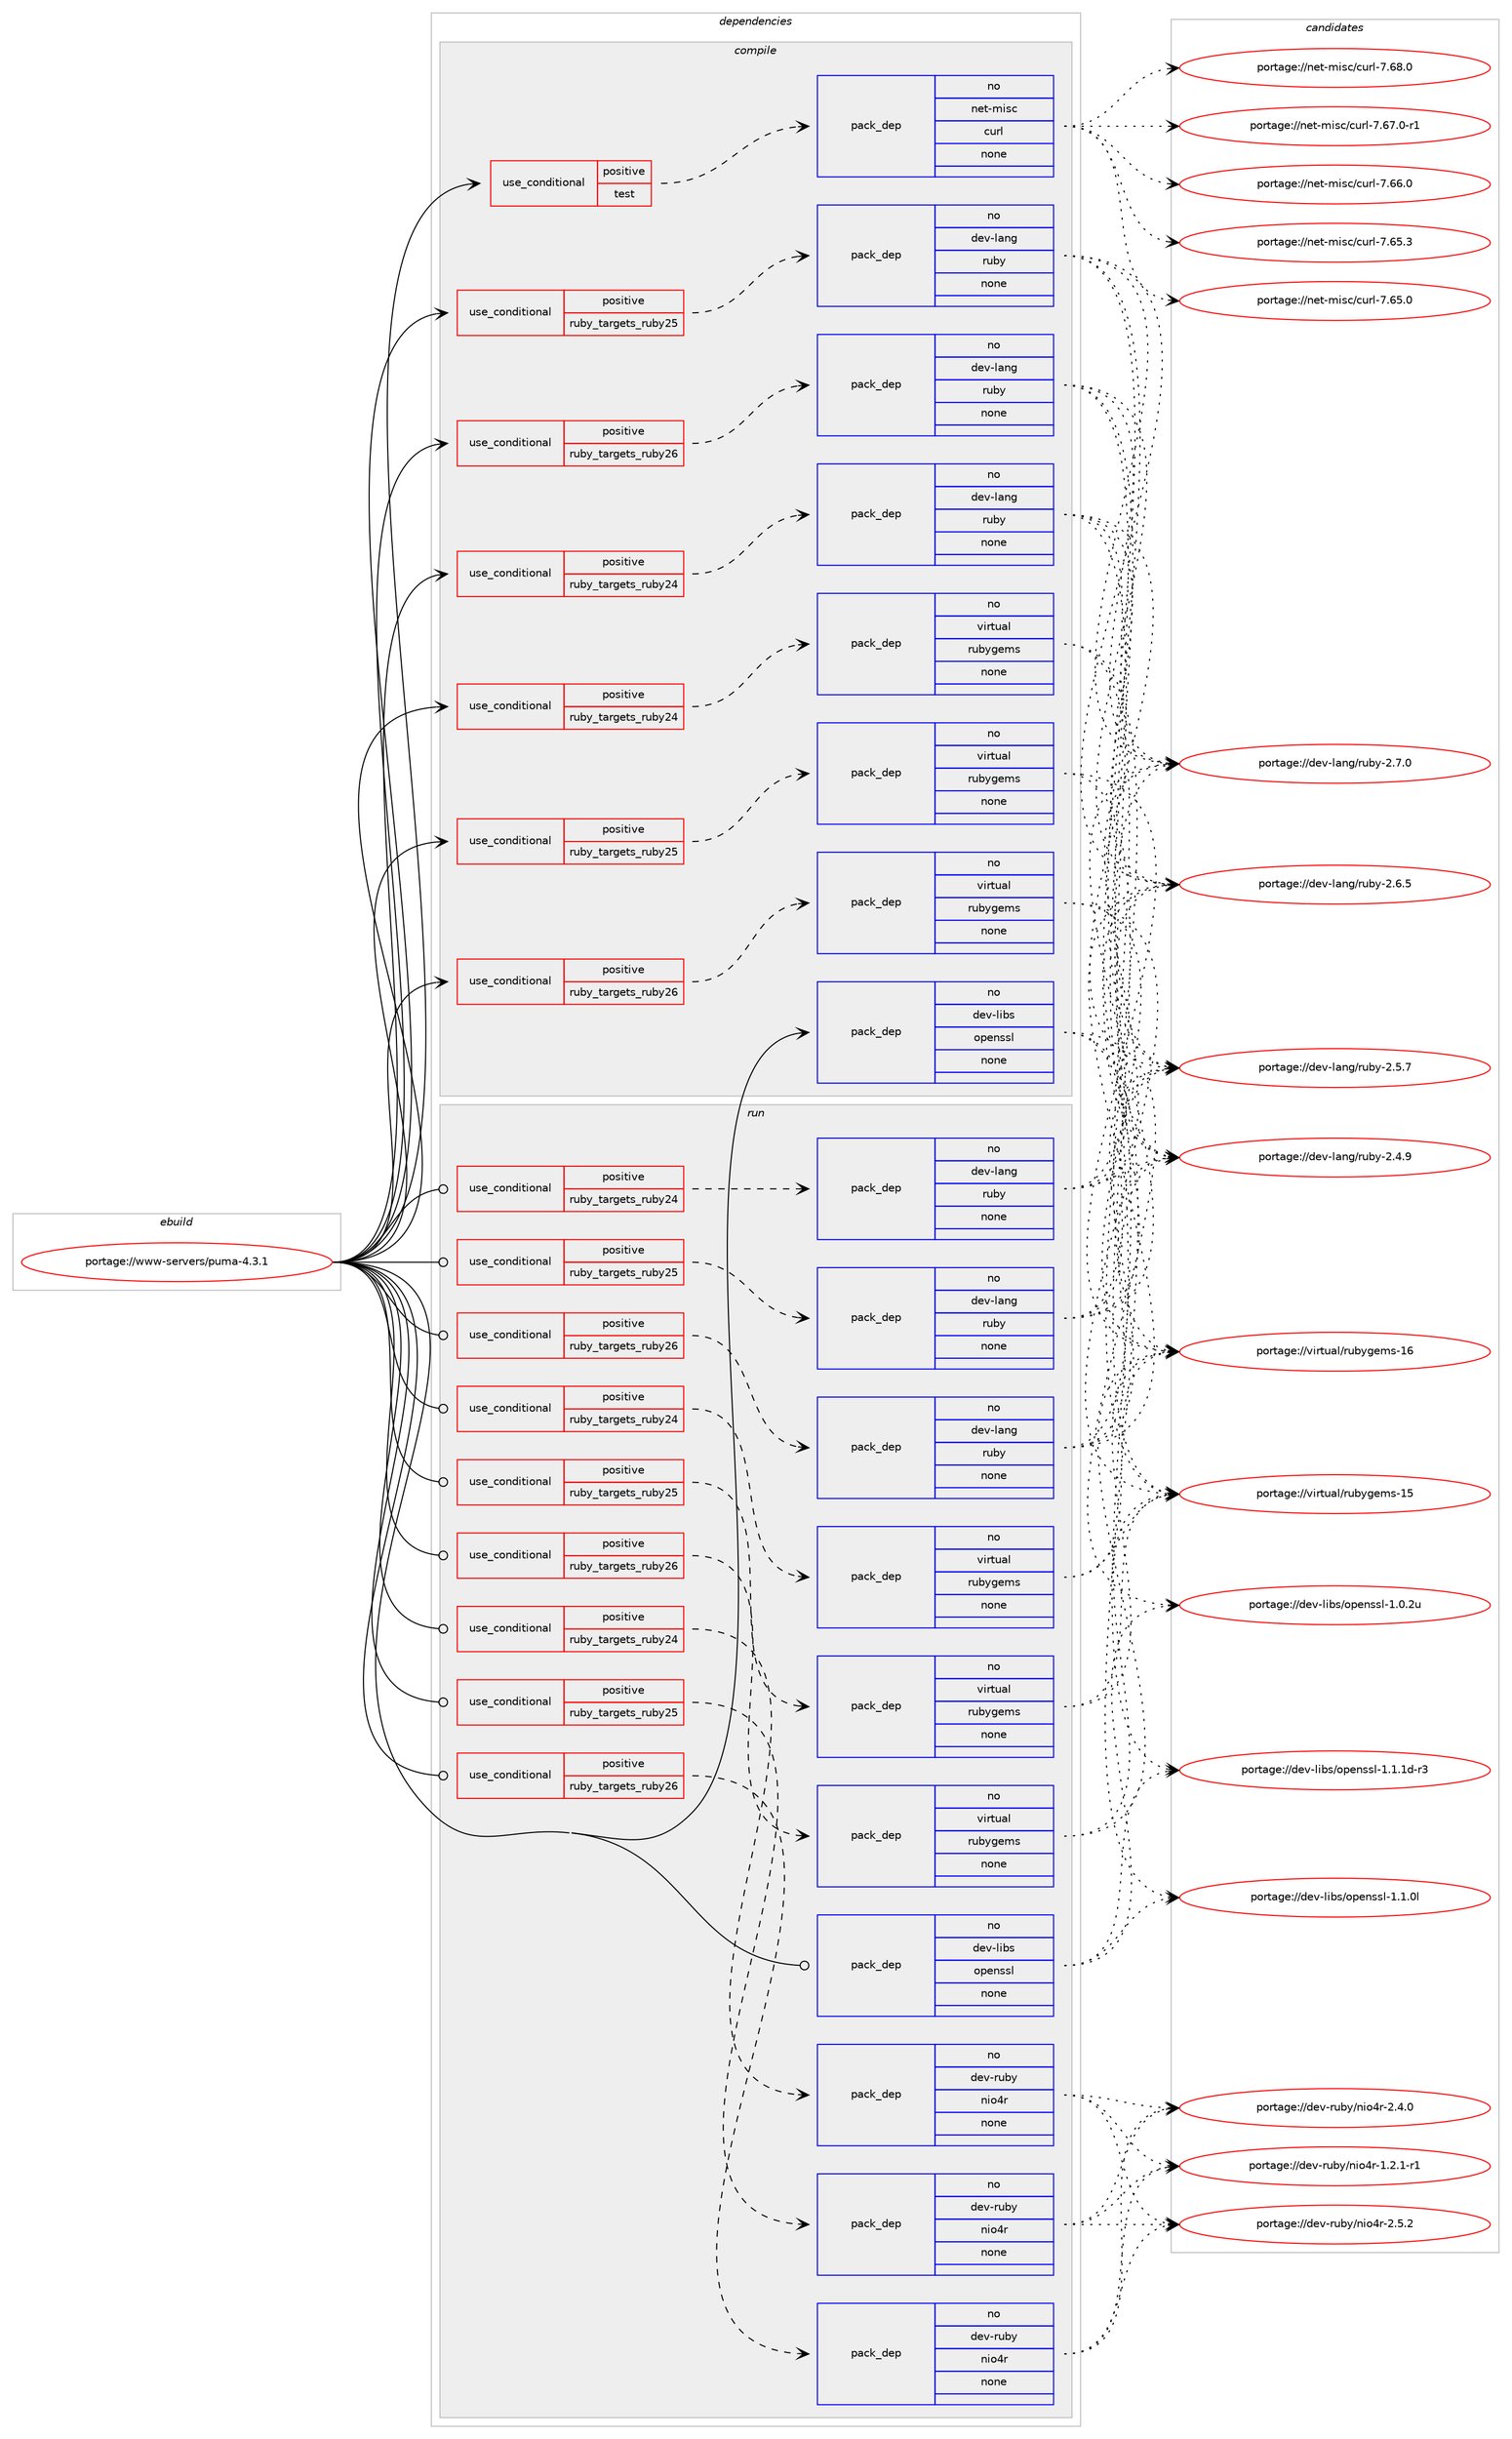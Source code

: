 digraph prolog {

# *************
# Graph options
# *************

newrank=true;
concentrate=true;
compound=true;
graph [rankdir=LR,fontname=Helvetica,fontsize=10,ranksep=1.5];#, ranksep=2.5, nodesep=0.2];
edge  [arrowhead=vee];
node  [fontname=Helvetica,fontsize=10];

# **********
# The ebuild
# **********

subgraph cluster_leftcol {
color=gray;
rank=same;
label=<<i>ebuild</i>>;
id [label="portage://www-servers/puma-4.3.1", color=red, width=4, href="../www-servers/puma-4.3.1.svg"];
}

# ****************
# The dependencies
# ****************

subgraph cluster_midcol {
color=gray;
label=<<i>dependencies</i>>;
subgraph cluster_compile {
fillcolor="#eeeeee";
style=filled;
label=<<i>compile</i>>;
subgraph cond2248 {
dependency17568 [label=<<TABLE BORDER="0" CELLBORDER="1" CELLSPACING="0" CELLPADDING="4"><TR><TD ROWSPAN="3" CELLPADDING="10">use_conditional</TD></TR><TR><TD>positive</TD></TR><TR><TD>ruby_targets_ruby24</TD></TR></TABLE>>, shape=none, color=red];
subgraph pack14968 {
dependency17569 [label=<<TABLE BORDER="0" CELLBORDER="1" CELLSPACING="0" CELLPADDING="4" WIDTH="220"><TR><TD ROWSPAN="6" CELLPADDING="30">pack_dep</TD></TR><TR><TD WIDTH="110">no</TD></TR><TR><TD>dev-lang</TD></TR><TR><TD>ruby</TD></TR><TR><TD>none</TD></TR><TR><TD></TD></TR></TABLE>>, shape=none, color=blue];
}
dependency17568:e -> dependency17569:w [weight=20,style="dashed",arrowhead="vee"];
}
id:e -> dependency17568:w [weight=20,style="solid",arrowhead="vee"];
subgraph cond2249 {
dependency17570 [label=<<TABLE BORDER="0" CELLBORDER="1" CELLSPACING="0" CELLPADDING="4"><TR><TD ROWSPAN="3" CELLPADDING="10">use_conditional</TD></TR><TR><TD>positive</TD></TR><TR><TD>ruby_targets_ruby24</TD></TR></TABLE>>, shape=none, color=red];
subgraph pack14969 {
dependency17571 [label=<<TABLE BORDER="0" CELLBORDER="1" CELLSPACING="0" CELLPADDING="4" WIDTH="220"><TR><TD ROWSPAN="6" CELLPADDING="30">pack_dep</TD></TR><TR><TD WIDTH="110">no</TD></TR><TR><TD>virtual</TD></TR><TR><TD>rubygems</TD></TR><TR><TD>none</TD></TR><TR><TD></TD></TR></TABLE>>, shape=none, color=blue];
}
dependency17570:e -> dependency17571:w [weight=20,style="dashed",arrowhead="vee"];
}
id:e -> dependency17570:w [weight=20,style="solid",arrowhead="vee"];
subgraph cond2250 {
dependency17572 [label=<<TABLE BORDER="0" CELLBORDER="1" CELLSPACING="0" CELLPADDING="4"><TR><TD ROWSPAN="3" CELLPADDING="10">use_conditional</TD></TR><TR><TD>positive</TD></TR><TR><TD>ruby_targets_ruby25</TD></TR></TABLE>>, shape=none, color=red];
subgraph pack14970 {
dependency17573 [label=<<TABLE BORDER="0" CELLBORDER="1" CELLSPACING="0" CELLPADDING="4" WIDTH="220"><TR><TD ROWSPAN="6" CELLPADDING="30">pack_dep</TD></TR><TR><TD WIDTH="110">no</TD></TR><TR><TD>dev-lang</TD></TR><TR><TD>ruby</TD></TR><TR><TD>none</TD></TR><TR><TD></TD></TR></TABLE>>, shape=none, color=blue];
}
dependency17572:e -> dependency17573:w [weight=20,style="dashed",arrowhead="vee"];
}
id:e -> dependency17572:w [weight=20,style="solid",arrowhead="vee"];
subgraph cond2251 {
dependency17574 [label=<<TABLE BORDER="0" CELLBORDER="1" CELLSPACING="0" CELLPADDING="4"><TR><TD ROWSPAN="3" CELLPADDING="10">use_conditional</TD></TR><TR><TD>positive</TD></TR><TR><TD>ruby_targets_ruby25</TD></TR></TABLE>>, shape=none, color=red];
subgraph pack14971 {
dependency17575 [label=<<TABLE BORDER="0" CELLBORDER="1" CELLSPACING="0" CELLPADDING="4" WIDTH="220"><TR><TD ROWSPAN="6" CELLPADDING="30">pack_dep</TD></TR><TR><TD WIDTH="110">no</TD></TR><TR><TD>virtual</TD></TR><TR><TD>rubygems</TD></TR><TR><TD>none</TD></TR><TR><TD></TD></TR></TABLE>>, shape=none, color=blue];
}
dependency17574:e -> dependency17575:w [weight=20,style="dashed",arrowhead="vee"];
}
id:e -> dependency17574:w [weight=20,style="solid",arrowhead="vee"];
subgraph cond2252 {
dependency17576 [label=<<TABLE BORDER="0" CELLBORDER="1" CELLSPACING="0" CELLPADDING="4"><TR><TD ROWSPAN="3" CELLPADDING="10">use_conditional</TD></TR><TR><TD>positive</TD></TR><TR><TD>ruby_targets_ruby26</TD></TR></TABLE>>, shape=none, color=red];
subgraph pack14972 {
dependency17577 [label=<<TABLE BORDER="0" CELLBORDER="1" CELLSPACING="0" CELLPADDING="4" WIDTH="220"><TR><TD ROWSPAN="6" CELLPADDING="30">pack_dep</TD></TR><TR><TD WIDTH="110">no</TD></TR><TR><TD>dev-lang</TD></TR><TR><TD>ruby</TD></TR><TR><TD>none</TD></TR><TR><TD></TD></TR></TABLE>>, shape=none, color=blue];
}
dependency17576:e -> dependency17577:w [weight=20,style="dashed",arrowhead="vee"];
}
id:e -> dependency17576:w [weight=20,style="solid",arrowhead="vee"];
subgraph cond2253 {
dependency17578 [label=<<TABLE BORDER="0" CELLBORDER="1" CELLSPACING="0" CELLPADDING="4"><TR><TD ROWSPAN="3" CELLPADDING="10">use_conditional</TD></TR><TR><TD>positive</TD></TR><TR><TD>ruby_targets_ruby26</TD></TR></TABLE>>, shape=none, color=red];
subgraph pack14973 {
dependency17579 [label=<<TABLE BORDER="0" CELLBORDER="1" CELLSPACING="0" CELLPADDING="4" WIDTH="220"><TR><TD ROWSPAN="6" CELLPADDING="30">pack_dep</TD></TR><TR><TD WIDTH="110">no</TD></TR><TR><TD>virtual</TD></TR><TR><TD>rubygems</TD></TR><TR><TD>none</TD></TR><TR><TD></TD></TR></TABLE>>, shape=none, color=blue];
}
dependency17578:e -> dependency17579:w [weight=20,style="dashed",arrowhead="vee"];
}
id:e -> dependency17578:w [weight=20,style="solid",arrowhead="vee"];
subgraph cond2254 {
dependency17580 [label=<<TABLE BORDER="0" CELLBORDER="1" CELLSPACING="0" CELLPADDING="4"><TR><TD ROWSPAN="3" CELLPADDING="10">use_conditional</TD></TR><TR><TD>positive</TD></TR><TR><TD>test</TD></TR></TABLE>>, shape=none, color=red];
subgraph pack14974 {
dependency17581 [label=<<TABLE BORDER="0" CELLBORDER="1" CELLSPACING="0" CELLPADDING="4" WIDTH="220"><TR><TD ROWSPAN="6" CELLPADDING="30">pack_dep</TD></TR><TR><TD WIDTH="110">no</TD></TR><TR><TD>net-misc</TD></TR><TR><TD>curl</TD></TR><TR><TD>none</TD></TR><TR><TD></TD></TR></TABLE>>, shape=none, color=blue];
}
dependency17580:e -> dependency17581:w [weight=20,style="dashed",arrowhead="vee"];
}
id:e -> dependency17580:w [weight=20,style="solid",arrowhead="vee"];
subgraph pack14975 {
dependency17582 [label=<<TABLE BORDER="0" CELLBORDER="1" CELLSPACING="0" CELLPADDING="4" WIDTH="220"><TR><TD ROWSPAN="6" CELLPADDING="30">pack_dep</TD></TR><TR><TD WIDTH="110">no</TD></TR><TR><TD>dev-libs</TD></TR><TR><TD>openssl</TD></TR><TR><TD>none</TD></TR><TR><TD></TD></TR></TABLE>>, shape=none, color=blue];
}
id:e -> dependency17582:w [weight=20,style="solid",arrowhead="vee"];
}
subgraph cluster_compileandrun {
fillcolor="#eeeeee";
style=filled;
label=<<i>compile and run</i>>;
}
subgraph cluster_run {
fillcolor="#eeeeee";
style=filled;
label=<<i>run</i>>;
subgraph cond2255 {
dependency17583 [label=<<TABLE BORDER="0" CELLBORDER="1" CELLSPACING="0" CELLPADDING="4"><TR><TD ROWSPAN="3" CELLPADDING="10">use_conditional</TD></TR><TR><TD>positive</TD></TR><TR><TD>ruby_targets_ruby24</TD></TR></TABLE>>, shape=none, color=red];
subgraph pack14976 {
dependency17584 [label=<<TABLE BORDER="0" CELLBORDER="1" CELLSPACING="0" CELLPADDING="4" WIDTH="220"><TR><TD ROWSPAN="6" CELLPADDING="30">pack_dep</TD></TR><TR><TD WIDTH="110">no</TD></TR><TR><TD>dev-lang</TD></TR><TR><TD>ruby</TD></TR><TR><TD>none</TD></TR><TR><TD></TD></TR></TABLE>>, shape=none, color=blue];
}
dependency17583:e -> dependency17584:w [weight=20,style="dashed",arrowhead="vee"];
}
id:e -> dependency17583:w [weight=20,style="solid",arrowhead="odot"];
subgraph cond2256 {
dependency17585 [label=<<TABLE BORDER="0" CELLBORDER="1" CELLSPACING="0" CELLPADDING="4"><TR><TD ROWSPAN="3" CELLPADDING="10">use_conditional</TD></TR><TR><TD>positive</TD></TR><TR><TD>ruby_targets_ruby24</TD></TR></TABLE>>, shape=none, color=red];
subgraph pack14977 {
dependency17586 [label=<<TABLE BORDER="0" CELLBORDER="1" CELLSPACING="0" CELLPADDING="4" WIDTH="220"><TR><TD ROWSPAN="6" CELLPADDING="30">pack_dep</TD></TR><TR><TD WIDTH="110">no</TD></TR><TR><TD>dev-ruby</TD></TR><TR><TD>nio4r</TD></TR><TR><TD>none</TD></TR><TR><TD></TD></TR></TABLE>>, shape=none, color=blue];
}
dependency17585:e -> dependency17586:w [weight=20,style="dashed",arrowhead="vee"];
}
id:e -> dependency17585:w [weight=20,style="solid",arrowhead="odot"];
subgraph cond2257 {
dependency17587 [label=<<TABLE BORDER="0" CELLBORDER="1" CELLSPACING="0" CELLPADDING="4"><TR><TD ROWSPAN="3" CELLPADDING="10">use_conditional</TD></TR><TR><TD>positive</TD></TR><TR><TD>ruby_targets_ruby24</TD></TR></TABLE>>, shape=none, color=red];
subgraph pack14978 {
dependency17588 [label=<<TABLE BORDER="0" CELLBORDER="1" CELLSPACING="0" CELLPADDING="4" WIDTH="220"><TR><TD ROWSPAN="6" CELLPADDING="30">pack_dep</TD></TR><TR><TD WIDTH="110">no</TD></TR><TR><TD>virtual</TD></TR><TR><TD>rubygems</TD></TR><TR><TD>none</TD></TR><TR><TD></TD></TR></TABLE>>, shape=none, color=blue];
}
dependency17587:e -> dependency17588:w [weight=20,style="dashed",arrowhead="vee"];
}
id:e -> dependency17587:w [weight=20,style="solid",arrowhead="odot"];
subgraph cond2258 {
dependency17589 [label=<<TABLE BORDER="0" CELLBORDER="1" CELLSPACING="0" CELLPADDING="4"><TR><TD ROWSPAN="3" CELLPADDING="10">use_conditional</TD></TR><TR><TD>positive</TD></TR><TR><TD>ruby_targets_ruby25</TD></TR></TABLE>>, shape=none, color=red];
subgraph pack14979 {
dependency17590 [label=<<TABLE BORDER="0" CELLBORDER="1" CELLSPACING="0" CELLPADDING="4" WIDTH="220"><TR><TD ROWSPAN="6" CELLPADDING="30">pack_dep</TD></TR><TR><TD WIDTH="110">no</TD></TR><TR><TD>dev-lang</TD></TR><TR><TD>ruby</TD></TR><TR><TD>none</TD></TR><TR><TD></TD></TR></TABLE>>, shape=none, color=blue];
}
dependency17589:e -> dependency17590:w [weight=20,style="dashed",arrowhead="vee"];
}
id:e -> dependency17589:w [weight=20,style="solid",arrowhead="odot"];
subgraph cond2259 {
dependency17591 [label=<<TABLE BORDER="0" CELLBORDER="1" CELLSPACING="0" CELLPADDING="4"><TR><TD ROWSPAN="3" CELLPADDING="10">use_conditional</TD></TR><TR><TD>positive</TD></TR><TR><TD>ruby_targets_ruby25</TD></TR></TABLE>>, shape=none, color=red];
subgraph pack14980 {
dependency17592 [label=<<TABLE BORDER="0" CELLBORDER="1" CELLSPACING="0" CELLPADDING="4" WIDTH="220"><TR><TD ROWSPAN="6" CELLPADDING="30">pack_dep</TD></TR><TR><TD WIDTH="110">no</TD></TR><TR><TD>dev-ruby</TD></TR><TR><TD>nio4r</TD></TR><TR><TD>none</TD></TR><TR><TD></TD></TR></TABLE>>, shape=none, color=blue];
}
dependency17591:e -> dependency17592:w [weight=20,style="dashed",arrowhead="vee"];
}
id:e -> dependency17591:w [weight=20,style="solid",arrowhead="odot"];
subgraph cond2260 {
dependency17593 [label=<<TABLE BORDER="0" CELLBORDER="1" CELLSPACING="0" CELLPADDING="4"><TR><TD ROWSPAN="3" CELLPADDING="10">use_conditional</TD></TR><TR><TD>positive</TD></TR><TR><TD>ruby_targets_ruby25</TD></TR></TABLE>>, shape=none, color=red];
subgraph pack14981 {
dependency17594 [label=<<TABLE BORDER="0" CELLBORDER="1" CELLSPACING="0" CELLPADDING="4" WIDTH="220"><TR><TD ROWSPAN="6" CELLPADDING="30">pack_dep</TD></TR><TR><TD WIDTH="110">no</TD></TR><TR><TD>virtual</TD></TR><TR><TD>rubygems</TD></TR><TR><TD>none</TD></TR><TR><TD></TD></TR></TABLE>>, shape=none, color=blue];
}
dependency17593:e -> dependency17594:w [weight=20,style="dashed",arrowhead="vee"];
}
id:e -> dependency17593:w [weight=20,style="solid",arrowhead="odot"];
subgraph cond2261 {
dependency17595 [label=<<TABLE BORDER="0" CELLBORDER="1" CELLSPACING="0" CELLPADDING="4"><TR><TD ROWSPAN="3" CELLPADDING="10">use_conditional</TD></TR><TR><TD>positive</TD></TR><TR><TD>ruby_targets_ruby26</TD></TR></TABLE>>, shape=none, color=red];
subgraph pack14982 {
dependency17596 [label=<<TABLE BORDER="0" CELLBORDER="1" CELLSPACING="0" CELLPADDING="4" WIDTH="220"><TR><TD ROWSPAN="6" CELLPADDING="30">pack_dep</TD></TR><TR><TD WIDTH="110">no</TD></TR><TR><TD>dev-lang</TD></TR><TR><TD>ruby</TD></TR><TR><TD>none</TD></TR><TR><TD></TD></TR></TABLE>>, shape=none, color=blue];
}
dependency17595:e -> dependency17596:w [weight=20,style="dashed",arrowhead="vee"];
}
id:e -> dependency17595:w [weight=20,style="solid",arrowhead="odot"];
subgraph cond2262 {
dependency17597 [label=<<TABLE BORDER="0" CELLBORDER="1" CELLSPACING="0" CELLPADDING="4"><TR><TD ROWSPAN="3" CELLPADDING="10">use_conditional</TD></TR><TR><TD>positive</TD></TR><TR><TD>ruby_targets_ruby26</TD></TR></TABLE>>, shape=none, color=red];
subgraph pack14983 {
dependency17598 [label=<<TABLE BORDER="0" CELLBORDER="1" CELLSPACING="0" CELLPADDING="4" WIDTH="220"><TR><TD ROWSPAN="6" CELLPADDING="30">pack_dep</TD></TR><TR><TD WIDTH="110">no</TD></TR><TR><TD>dev-ruby</TD></TR><TR><TD>nio4r</TD></TR><TR><TD>none</TD></TR><TR><TD></TD></TR></TABLE>>, shape=none, color=blue];
}
dependency17597:e -> dependency17598:w [weight=20,style="dashed",arrowhead="vee"];
}
id:e -> dependency17597:w [weight=20,style="solid",arrowhead="odot"];
subgraph cond2263 {
dependency17599 [label=<<TABLE BORDER="0" CELLBORDER="1" CELLSPACING="0" CELLPADDING="4"><TR><TD ROWSPAN="3" CELLPADDING="10">use_conditional</TD></TR><TR><TD>positive</TD></TR><TR><TD>ruby_targets_ruby26</TD></TR></TABLE>>, shape=none, color=red];
subgraph pack14984 {
dependency17600 [label=<<TABLE BORDER="0" CELLBORDER="1" CELLSPACING="0" CELLPADDING="4" WIDTH="220"><TR><TD ROWSPAN="6" CELLPADDING="30">pack_dep</TD></TR><TR><TD WIDTH="110">no</TD></TR><TR><TD>virtual</TD></TR><TR><TD>rubygems</TD></TR><TR><TD>none</TD></TR><TR><TD></TD></TR></TABLE>>, shape=none, color=blue];
}
dependency17599:e -> dependency17600:w [weight=20,style="dashed",arrowhead="vee"];
}
id:e -> dependency17599:w [weight=20,style="solid",arrowhead="odot"];
subgraph pack14985 {
dependency17601 [label=<<TABLE BORDER="0" CELLBORDER="1" CELLSPACING="0" CELLPADDING="4" WIDTH="220"><TR><TD ROWSPAN="6" CELLPADDING="30">pack_dep</TD></TR><TR><TD WIDTH="110">no</TD></TR><TR><TD>dev-libs</TD></TR><TR><TD>openssl</TD></TR><TR><TD>none</TD></TR><TR><TD></TD></TR></TABLE>>, shape=none, color=blue];
}
id:e -> dependency17601:w [weight=20,style="solid",arrowhead="odot"];
}
}

# **************
# The candidates
# **************

subgraph cluster_choices {
rank=same;
color=gray;
label=<<i>candidates</i>>;

subgraph choice14968 {
color=black;
nodesep=1;
choice10010111845108971101034711411798121455046554648 [label="portage://dev-lang/ruby-2.7.0", color=red, width=4,href="../dev-lang/ruby-2.7.0.svg"];
choice10010111845108971101034711411798121455046544653 [label="portage://dev-lang/ruby-2.6.5", color=red, width=4,href="../dev-lang/ruby-2.6.5.svg"];
choice10010111845108971101034711411798121455046534655 [label="portage://dev-lang/ruby-2.5.7", color=red, width=4,href="../dev-lang/ruby-2.5.7.svg"];
choice10010111845108971101034711411798121455046524657 [label="portage://dev-lang/ruby-2.4.9", color=red, width=4,href="../dev-lang/ruby-2.4.9.svg"];
dependency17569:e -> choice10010111845108971101034711411798121455046554648:w [style=dotted,weight="100"];
dependency17569:e -> choice10010111845108971101034711411798121455046544653:w [style=dotted,weight="100"];
dependency17569:e -> choice10010111845108971101034711411798121455046534655:w [style=dotted,weight="100"];
dependency17569:e -> choice10010111845108971101034711411798121455046524657:w [style=dotted,weight="100"];
}
subgraph choice14969 {
color=black;
nodesep=1;
choice118105114116117971084711411798121103101109115454954 [label="portage://virtual/rubygems-16", color=red, width=4,href="../virtual/rubygems-16.svg"];
choice118105114116117971084711411798121103101109115454953 [label="portage://virtual/rubygems-15", color=red, width=4,href="../virtual/rubygems-15.svg"];
dependency17571:e -> choice118105114116117971084711411798121103101109115454954:w [style=dotted,weight="100"];
dependency17571:e -> choice118105114116117971084711411798121103101109115454953:w [style=dotted,weight="100"];
}
subgraph choice14970 {
color=black;
nodesep=1;
choice10010111845108971101034711411798121455046554648 [label="portage://dev-lang/ruby-2.7.0", color=red, width=4,href="../dev-lang/ruby-2.7.0.svg"];
choice10010111845108971101034711411798121455046544653 [label="portage://dev-lang/ruby-2.6.5", color=red, width=4,href="../dev-lang/ruby-2.6.5.svg"];
choice10010111845108971101034711411798121455046534655 [label="portage://dev-lang/ruby-2.5.7", color=red, width=4,href="../dev-lang/ruby-2.5.7.svg"];
choice10010111845108971101034711411798121455046524657 [label="portage://dev-lang/ruby-2.4.9", color=red, width=4,href="../dev-lang/ruby-2.4.9.svg"];
dependency17573:e -> choice10010111845108971101034711411798121455046554648:w [style=dotted,weight="100"];
dependency17573:e -> choice10010111845108971101034711411798121455046544653:w [style=dotted,weight="100"];
dependency17573:e -> choice10010111845108971101034711411798121455046534655:w [style=dotted,weight="100"];
dependency17573:e -> choice10010111845108971101034711411798121455046524657:w [style=dotted,weight="100"];
}
subgraph choice14971 {
color=black;
nodesep=1;
choice118105114116117971084711411798121103101109115454954 [label="portage://virtual/rubygems-16", color=red, width=4,href="../virtual/rubygems-16.svg"];
choice118105114116117971084711411798121103101109115454953 [label="portage://virtual/rubygems-15", color=red, width=4,href="../virtual/rubygems-15.svg"];
dependency17575:e -> choice118105114116117971084711411798121103101109115454954:w [style=dotted,weight="100"];
dependency17575:e -> choice118105114116117971084711411798121103101109115454953:w [style=dotted,weight="100"];
}
subgraph choice14972 {
color=black;
nodesep=1;
choice10010111845108971101034711411798121455046554648 [label="portage://dev-lang/ruby-2.7.0", color=red, width=4,href="../dev-lang/ruby-2.7.0.svg"];
choice10010111845108971101034711411798121455046544653 [label="portage://dev-lang/ruby-2.6.5", color=red, width=4,href="../dev-lang/ruby-2.6.5.svg"];
choice10010111845108971101034711411798121455046534655 [label="portage://dev-lang/ruby-2.5.7", color=red, width=4,href="../dev-lang/ruby-2.5.7.svg"];
choice10010111845108971101034711411798121455046524657 [label="portage://dev-lang/ruby-2.4.9", color=red, width=4,href="../dev-lang/ruby-2.4.9.svg"];
dependency17577:e -> choice10010111845108971101034711411798121455046554648:w [style=dotted,weight="100"];
dependency17577:e -> choice10010111845108971101034711411798121455046544653:w [style=dotted,weight="100"];
dependency17577:e -> choice10010111845108971101034711411798121455046534655:w [style=dotted,weight="100"];
dependency17577:e -> choice10010111845108971101034711411798121455046524657:w [style=dotted,weight="100"];
}
subgraph choice14973 {
color=black;
nodesep=1;
choice118105114116117971084711411798121103101109115454954 [label="portage://virtual/rubygems-16", color=red, width=4,href="../virtual/rubygems-16.svg"];
choice118105114116117971084711411798121103101109115454953 [label="portage://virtual/rubygems-15", color=red, width=4,href="../virtual/rubygems-15.svg"];
dependency17579:e -> choice118105114116117971084711411798121103101109115454954:w [style=dotted,weight="100"];
dependency17579:e -> choice118105114116117971084711411798121103101109115454953:w [style=dotted,weight="100"];
}
subgraph choice14974 {
color=black;
nodesep=1;
choice1101011164510910511599479911711410845554654564648 [label="portage://net-misc/curl-7.68.0", color=red, width=4,href="../net-misc/curl-7.68.0.svg"];
choice11010111645109105115994799117114108455546545546484511449 [label="portage://net-misc/curl-7.67.0-r1", color=red, width=4,href="../net-misc/curl-7.67.0-r1.svg"];
choice1101011164510910511599479911711410845554654544648 [label="portage://net-misc/curl-7.66.0", color=red, width=4,href="../net-misc/curl-7.66.0.svg"];
choice1101011164510910511599479911711410845554654534651 [label="portage://net-misc/curl-7.65.3", color=red, width=4,href="../net-misc/curl-7.65.3.svg"];
choice1101011164510910511599479911711410845554654534648 [label="portage://net-misc/curl-7.65.0", color=red, width=4,href="../net-misc/curl-7.65.0.svg"];
dependency17581:e -> choice1101011164510910511599479911711410845554654564648:w [style=dotted,weight="100"];
dependency17581:e -> choice11010111645109105115994799117114108455546545546484511449:w [style=dotted,weight="100"];
dependency17581:e -> choice1101011164510910511599479911711410845554654544648:w [style=dotted,weight="100"];
dependency17581:e -> choice1101011164510910511599479911711410845554654534651:w [style=dotted,weight="100"];
dependency17581:e -> choice1101011164510910511599479911711410845554654534648:w [style=dotted,weight="100"];
}
subgraph choice14975 {
color=black;
nodesep=1;
choice1001011184510810598115471111121011101151151084549464946491004511451 [label="portage://dev-libs/openssl-1.1.1d-r3", color=red, width=4,href="../dev-libs/openssl-1.1.1d-r3.svg"];
choice100101118451081059811547111112101110115115108454946494648108 [label="portage://dev-libs/openssl-1.1.0l", color=red, width=4,href="../dev-libs/openssl-1.1.0l.svg"];
choice100101118451081059811547111112101110115115108454946484650117 [label="portage://dev-libs/openssl-1.0.2u", color=red, width=4,href="../dev-libs/openssl-1.0.2u.svg"];
dependency17582:e -> choice1001011184510810598115471111121011101151151084549464946491004511451:w [style=dotted,weight="100"];
dependency17582:e -> choice100101118451081059811547111112101110115115108454946494648108:w [style=dotted,weight="100"];
dependency17582:e -> choice100101118451081059811547111112101110115115108454946484650117:w [style=dotted,weight="100"];
}
subgraph choice14976 {
color=black;
nodesep=1;
choice10010111845108971101034711411798121455046554648 [label="portage://dev-lang/ruby-2.7.0", color=red, width=4,href="../dev-lang/ruby-2.7.0.svg"];
choice10010111845108971101034711411798121455046544653 [label="portage://dev-lang/ruby-2.6.5", color=red, width=4,href="../dev-lang/ruby-2.6.5.svg"];
choice10010111845108971101034711411798121455046534655 [label="portage://dev-lang/ruby-2.5.7", color=red, width=4,href="../dev-lang/ruby-2.5.7.svg"];
choice10010111845108971101034711411798121455046524657 [label="portage://dev-lang/ruby-2.4.9", color=red, width=4,href="../dev-lang/ruby-2.4.9.svg"];
dependency17584:e -> choice10010111845108971101034711411798121455046554648:w [style=dotted,weight="100"];
dependency17584:e -> choice10010111845108971101034711411798121455046544653:w [style=dotted,weight="100"];
dependency17584:e -> choice10010111845108971101034711411798121455046534655:w [style=dotted,weight="100"];
dependency17584:e -> choice10010111845108971101034711411798121455046524657:w [style=dotted,weight="100"];
}
subgraph choice14977 {
color=black;
nodesep=1;
choice10010111845114117981214711010511152114455046534650 [label="portage://dev-ruby/nio4r-2.5.2", color=red, width=4,href="../dev-ruby/nio4r-2.5.2.svg"];
choice10010111845114117981214711010511152114455046524648 [label="portage://dev-ruby/nio4r-2.4.0", color=red, width=4,href="../dev-ruby/nio4r-2.4.0.svg"];
choice100101118451141179812147110105111521144549465046494511449 [label="portage://dev-ruby/nio4r-1.2.1-r1", color=red, width=4,href="../dev-ruby/nio4r-1.2.1-r1.svg"];
dependency17586:e -> choice10010111845114117981214711010511152114455046534650:w [style=dotted,weight="100"];
dependency17586:e -> choice10010111845114117981214711010511152114455046524648:w [style=dotted,weight="100"];
dependency17586:e -> choice100101118451141179812147110105111521144549465046494511449:w [style=dotted,weight="100"];
}
subgraph choice14978 {
color=black;
nodesep=1;
choice118105114116117971084711411798121103101109115454954 [label="portage://virtual/rubygems-16", color=red, width=4,href="../virtual/rubygems-16.svg"];
choice118105114116117971084711411798121103101109115454953 [label="portage://virtual/rubygems-15", color=red, width=4,href="../virtual/rubygems-15.svg"];
dependency17588:e -> choice118105114116117971084711411798121103101109115454954:w [style=dotted,weight="100"];
dependency17588:e -> choice118105114116117971084711411798121103101109115454953:w [style=dotted,weight="100"];
}
subgraph choice14979 {
color=black;
nodesep=1;
choice10010111845108971101034711411798121455046554648 [label="portage://dev-lang/ruby-2.7.0", color=red, width=4,href="../dev-lang/ruby-2.7.0.svg"];
choice10010111845108971101034711411798121455046544653 [label="portage://dev-lang/ruby-2.6.5", color=red, width=4,href="../dev-lang/ruby-2.6.5.svg"];
choice10010111845108971101034711411798121455046534655 [label="portage://dev-lang/ruby-2.5.7", color=red, width=4,href="../dev-lang/ruby-2.5.7.svg"];
choice10010111845108971101034711411798121455046524657 [label="portage://dev-lang/ruby-2.4.9", color=red, width=4,href="../dev-lang/ruby-2.4.9.svg"];
dependency17590:e -> choice10010111845108971101034711411798121455046554648:w [style=dotted,weight="100"];
dependency17590:e -> choice10010111845108971101034711411798121455046544653:w [style=dotted,weight="100"];
dependency17590:e -> choice10010111845108971101034711411798121455046534655:w [style=dotted,weight="100"];
dependency17590:e -> choice10010111845108971101034711411798121455046524657:w [style=dotted,weight="100"];
}
subgraph choice14980 {
color=black;
nodesep=1;
choice10010111845114117981214711010511152114455046534650 [label="portage://dev-ruby/nio4r-2.5.2", color=red, width=4,href="../dev-ruby/nio4r-2.5.2.svg"];
choice10010111845114117981214711010511152114455046524648 [label="portage://dev-ruby/nio4r-2.4.0", color=red, width=4,href="../dev-ruby/nio4r-2.4.0.svg"];
choice100101118451141179812147110105111521144549465046494511449 [label="portage://dev-ruby/nio4r-1.2.1-r1", color=red, width=4,href="../dev-ruby/nio4r-1.2.1-r1.svg"];
dependency17592:e -> choice10010111845114117981214711010511152114455046534650:w [style=dotted,weight="100"];
dependency17592:e -> choice10010111845114117981214711010511152114455046524648:w [style=dotted,weight="100"];
dependency17592:e -> choice100101118451141179812147110105111521144549465046494511449:w [style=dotted,weight="100"];
}
subgraph choice14981 {
color=black;
nodesep=1;
choice118105114116117971084711411798121103101109115454954 [label="portage://virtual/rubygems-16", color=red, width=4,href="../virtual/rubygems-16.svg"];
choice118105114116117971084711411798121103101109115454953 [label="portage://virtual/rubygems-15", color=red, width=4,href="../virtual/rubygems-15.svg"];
dependency17594:e -> choice118105114116117971084711411798121103101109115454954:w [style=dotted,weight="100"];
dependency17594:e -> choice118105114116117971084711411798121103101109115454953:w [style=dotted,weight="100"];
}
subgraph choice14982 {
color=black;
nodesep=1;
choice10010111845108971101034711411798121455046554648 [label="portage://dev-lang/ruby-2.7.0", color=red, width=4,href="../dev-lang/ruby-2.7.0.svg"];
choice10010111845108971101034711411798121455046544653 [label="portage://dev-lang/ruby-2.6.5", color=red, width=4,href="../dev-lang/ruby-2.6.5.svg"];
choice10010111845108971101034711411798121455046534655 [label="portage://dev-lang/ruby-2.5.7", color=red, width=4,href="../dev-lang/ruby-2.5.7.svg"];
choice10010111845108971101034711411798121455046524657 [label="portage://dev-lang/ruby-2.4.9", color=red, width=4,href="../dev-lang/ruby-2.4.9.svg"];
dependency17596:e -> choice10010111845108971101034711411798121455046554648:w [style=dotted,weight="100"];
dependency17596:e -> choice10010111845108971101034711411798121455046544653:w [style=dotted,weight="100"];
dependency17596:e -> choice10010111845108971101034711411798121455046534655:w [style=dotted,weight="100"];
dependency17596:e -> choice10010111845108971101034711411798121455046524657:w [style=dotted,weight="100"];
}
subgraph choice14983 {
color=black;
nodesep=1;
choice10010111845114117981214711010511152114455046534650 [label="portage://dev-ruby/nio4r-2.5.2", color=red, width=4,href="../dev-ruby/nio4r-2.5.2.svg"];
choice10010111845114117981214711010511152114455046524648 [label="portage://dev-ruby/nio4r-2.4.0", color=red, width=4,href="../dev-ruby/nio4r-2.4.0.svg"];
choice100101118451141179812147110105111521144549465046494511449 [label="portage://dev-ruby/nio4r-1.2.1-r1", color=red, width=4,href="../dev-ruby/nio4r-1.2.1-r1.svg"];
dependency17598:e -> choice10010111845114117981214711010511152114455046534650:w [style=dotted,weight="100"];
dependency17598:e -> choice10010111845114117981214711010511152114455046524648:w [style=dotted,weight="100"];
dependency17598:e -> choice100101118451141179812147110105111521144549465046494511449:w [style=dotted,weight="100"];
}
subgraph choice14984 {
color=black;
nodesep=1;
choice118105114116117971084711411798121103101109115454954 [label="portage://virtual/rubygems-16", color=red, width=4,href="../virtual/rubygems-16.svg"];
choice118105114116117971084711411798121103101109115454953 [label="portage://virtual/rubygems-15", color=red, width=4,href="../virtual/rubygems-15.svg"];
dependency17600:e -> choice118105114116117971084711411798121103101109115454954:w [style=dotted,weight="100"];
dependency17600:e -> choice118105114116117971084711411798121103101109115454953:w [style=dotted,weight="100"];
}
subgraph choice14985 {
color=black;
nodesep=1;
choice1001011184510810598115471111121011101151151084549464946491004511451 [label="portage://dev-libs/openssl-1.1.1d-r3", color=red, width=4,href="../dev-libs/openssl-1.1.1d-r3.svg"];
choice100101118451081059811547111112101110115115108454946494648108 [label="portage://dev-libs/openssl-1.1.0l", color=red, width=4,href="../dev-libs/openssl-1.1.0l.svg"];
choice100101118451081059811547111112101110115115108454946484650117 [label="portage://dev-libs/openssl-1.0.2u", color=red, width=4,href="../dev-libs/openssl-1.0.2u.svg"];
dependency17601:e -> choice1001011184510810598115471111121011101151151084549464946491004511451:w [style=dotted,weight="100"];
dependency17601:e -> choice100101118451081059811547111112101110115115108454946494648108:w [style=dotted,weight="100"];
dependency17601:e -> choice100101118451081059811547111112101110115115108454946484650117:w [style=dotted,weight="100"];
}
}

}
